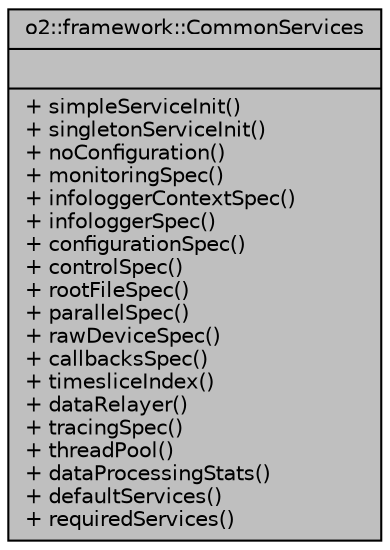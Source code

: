 digraph "o2::framework::CommonServices"
{
 // INTERACTIVE_SVG=YES
  bgcolor="transparent";
  edge [fontname="Helvetica",fontsize="10",labelfontname="Helvetica",labelfontsize="10"];
  node [fontname="Helvetica",fontsize="10",shape=record];
  Node1 [label="{o2::framework::CommonServices\n||+ simpleServiceInit()\l+ singletonServiceInit()\l+ noConfiguration()\l+ monitoringSpec()\l+ infologgerContextSpec()\l+ infologgerSpec()\l+ configurationSpec()\l+ controlSpec()\l+ rootFileSpec()\l+ parallelSpec()\l+ rawDeviceSpec()\l+ callbacksSpec()\l+ timesliceIndex()\l+ dataRelayer()\l+ tracingSpec()\l+ threadPool()\l+ dataProcessingStats()\l+ defaultServices()\l+ requiredServices()\l}",height=0.2,width=0.4,color="black", fillcolor="grey75", style="filled", fontcolor="black"];
}
